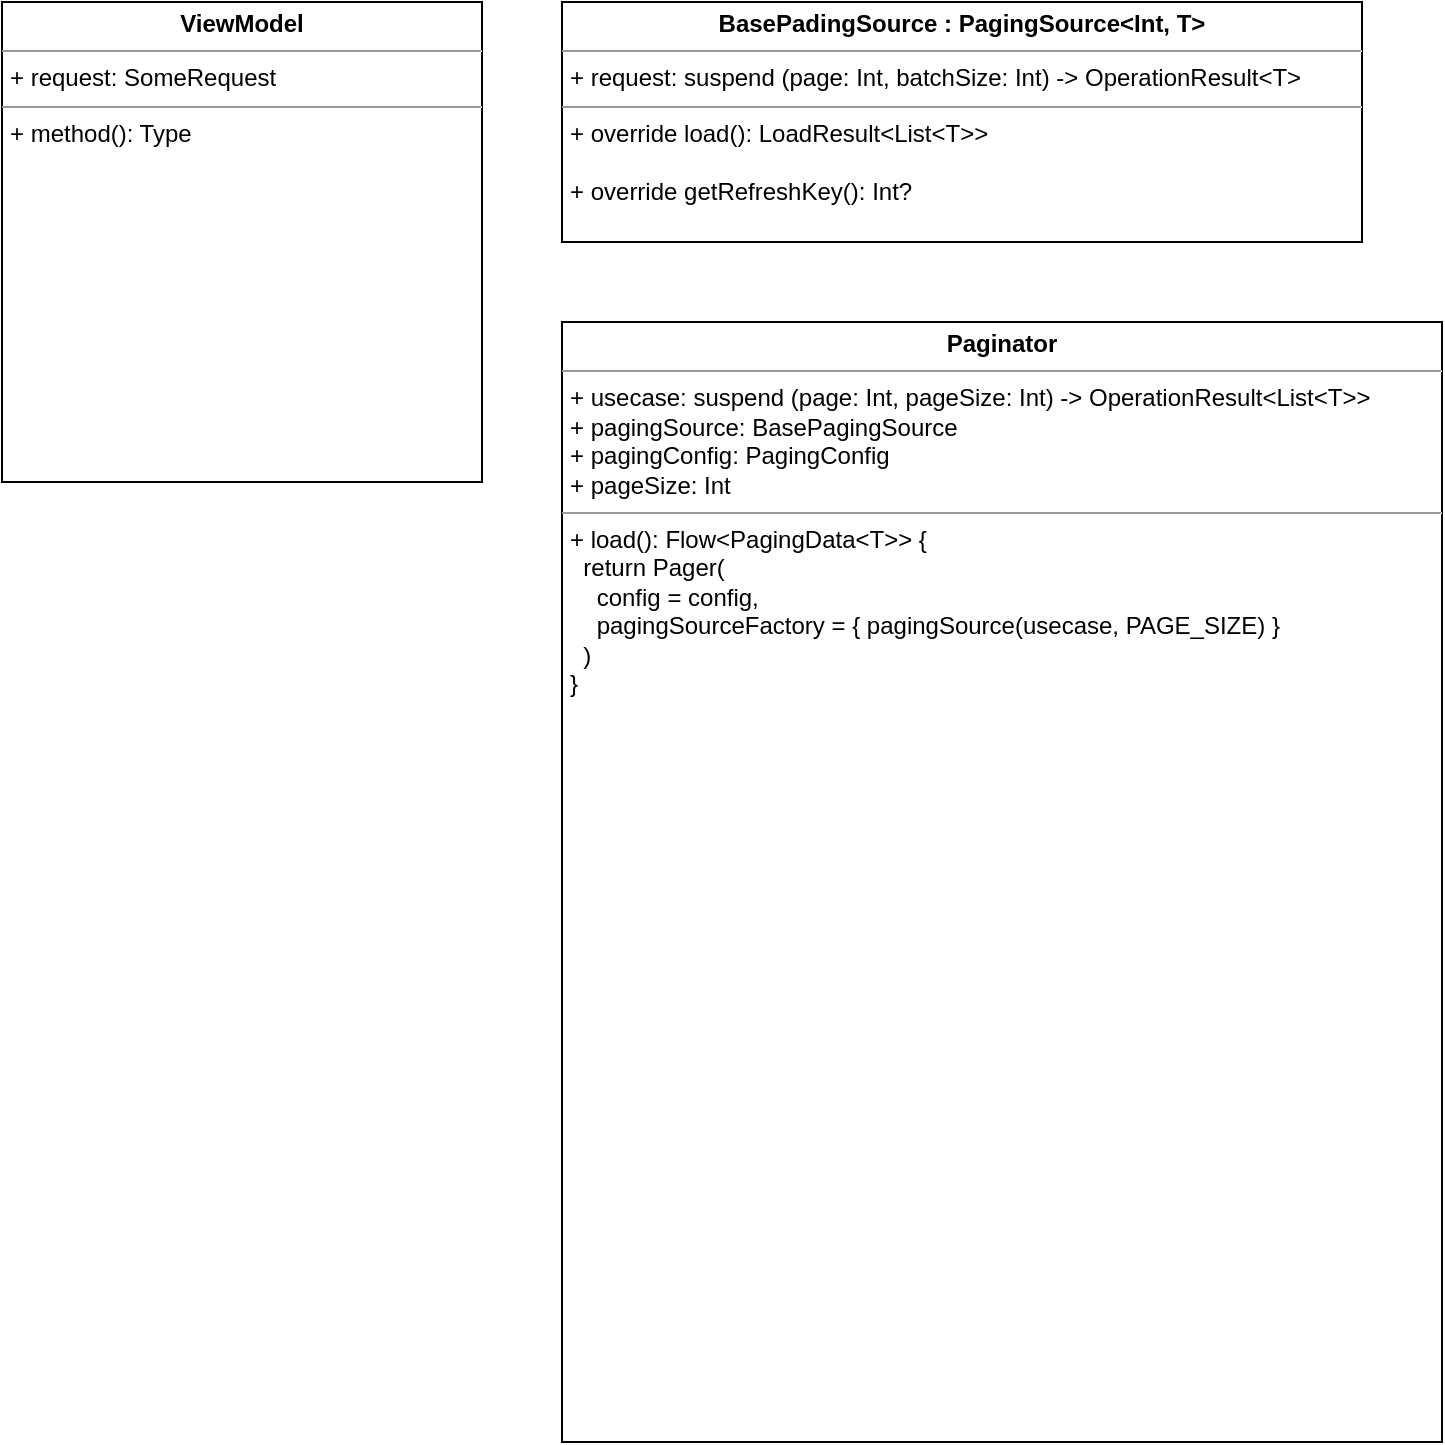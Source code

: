 <mxfile version="22.1.7" type="github">
  <diagram name="Страница — 1" id="BKeoi8arGAfsqAMdIyRO">
    <mxGraphModel dx="1085" dy="584" grid="1" gridSize="10" guides="1" tooltips="1" connect="1" arrows="1" fold="1" page="1" pageScale="1" pageWidth="827" pageHeight="1169" math="0" shadow="0">
      <root>
        <mxCell id="0" />
        <mxCell id="1" parent="0" />
        <mxCell id="5sW-IGkRng8ezyYUU3Sy-19" value="&lt;p style=&quot;margin:0px;margin-top:4px;text-align:center;&quot;&gt;&lt;b&gt;ViewModel&lt;/b&gt;&lt;br&gt;&lt;/p&gt;&lt;hr size=&quot;1&quot;&gt;&lt;p style=&quot;margin:0px;margin-left:4px;&quot;&gt;+ request: SomeRequest&lt;/p&gt;&lt;hr size=&quot;1&quot;&gt;&lt;p style=&quot;margin:0px;margin-left:4px;&quot;&gt;+ method(): Type&lt;/p&gt;" style="verticalAlign=top;align=left;overflow=fill;fontSize=12;fontFamily=Helvetica;html=1;whiteSpace=wrap;" vertex="1" parent="1">
          <mxGeometry x="80" y="80" width="240" height="240" as="geometry" />
        </mxCell>
        <mxCell id="5sW-IGkRng8ezyYUU3Sy-20" value="&lt;p style=&quot;margin:0px;margin-top:4px;text-align:center;&quot;&gt;&lt;b&gt;BasePadingSource : PagingSource&amp;lt;Int, T&amp;gt;&lt;br&gt;&lt;/b&gt;&lt;/p&gt;&lt;hr size=&quot;1&quot;&gt;&lt;p style=&quot;margin:0px;margin-left:4px;&quot;&gt;+ request: suspend (page: Int, batchSize: Int) -&amp;gt; OperationResult&amp;lt;T&amp;gt;&lt;br&gt;&lt;/p&gt;&lt;hr size=&quot;1&quot;&gt;&lt;p style=&quot;margin:0px;margin-left:4px;&quot;&gt;+ override load(): LoadResult&amp;lt;List&amp;lt;T&amp;gt;&amp;gt;&lt;br&gt;&lt;/p&gt;&lt;p style=&quot;margin:0px;margin-left:4px;&quot;&gt;&lt;br&gt;&lt;/p&gt;&lt;p style=&quot;margin:0px;margin-left:4px;&quot;&gt;+ override getRefreshKey(): Int?&lt;br&gt;&lt;/p&gt;" style="verticalAlign=top;align=left;overflow=fill;fontSize=12;fontFamily=Helvetica;html=1;whiteSpace=wrap;" vertex="1" parent="1">
          <mxGeometry x="360" y="80" width="400" height="120" as="geometry" />
        </mxCell>
        <mxCell id="5sW-IGkRng8ezyYUU3Sy-21" value="&lt;p style=&quot;margin:0px;margin-top:4px;text-align:center;&quot;&gt;&lt;b&gt;Paginator&lt;/b&gt;&lt;br&gt;&lt;/p&gt;&lt;hr size=&quot;1&quot;&gt;&lt;p style=&quot;margin:0px;margin-left:4px;&quot;&gt;+ usecase: suspend (page: Int, pageSize: Int) -&amp;gt; OperationResult&amp;lt;List&amp;lt;T&amp;gt;&amp;gt;&lt;br&gt;&lt;/p&gt;&lt;p style=&quot;margin:0px;margin-left:4px;&quot;&gt;+ pagingSource: BasePagingSource&lt;/p&gt;&lt;p style=&quot;margin:0px;margin-left:4px;&quot;&gt;+ pagingConfig: PagingConfig&lt;/p&gt;&lt;p style=&quot;margin:0px;margin-left:4px;&quot;&gt;+ pageSize: Int&lt;br&gt;&lt;/p&gt;&lt;hr size=&quot;1&quot;&gt;&lt;p style=&quot;margin:0px;margin-left:4px;&quot;&gt;+ load(): Flow&amp;lt;PagingData&amp;lt;T&amp;gt;&amp;gt; {&lt;/p&gt;&lt;p style=&quot;margin:0px;margin-left:4px;&quot;&gt;&amp;nbsp; return Pager(&lt;/p&gt;&lt;p style=&quot;margin:0px;margin-left:4px;&quot;&gt;&amp;nbsp;&amp;nbsp;&amp;nbsp; config = config,&lt;/p&gt;&lt;p style=&quot;margin:0px;margin-left:4px;&quot;&gt;&amp;nbsp;&amp;nbsp;&amp;nbsp; pagingSourceFactory = { pagingSource(usecase, PAGE_SIZE) }&lt;br&gt;&lt;/p&gt;&lt;p style=&quot;margin:0px;margin-left:4px;&quot;&gt;&amp;nbsp; )&lt;br&gt;&lt;/p&gt;&lt;p style=&quot;margin:0px;margin-left:4px;&quot;&gt;}&lt;br&gt;&lt;/p&gt;" style="verticalAlign=top;align=left;overflow=fill;fontSize=12;fontFamily=Helvetica;html=1;whiteSpace=wrap;" vertex="1" parent="1">
          <mxGeometry x="360" y="240" width="440" height="560" as="geometry" />
        </mxCell>
      </root>
    </mxGraphModel>
  </diagram>
</mxfile>
